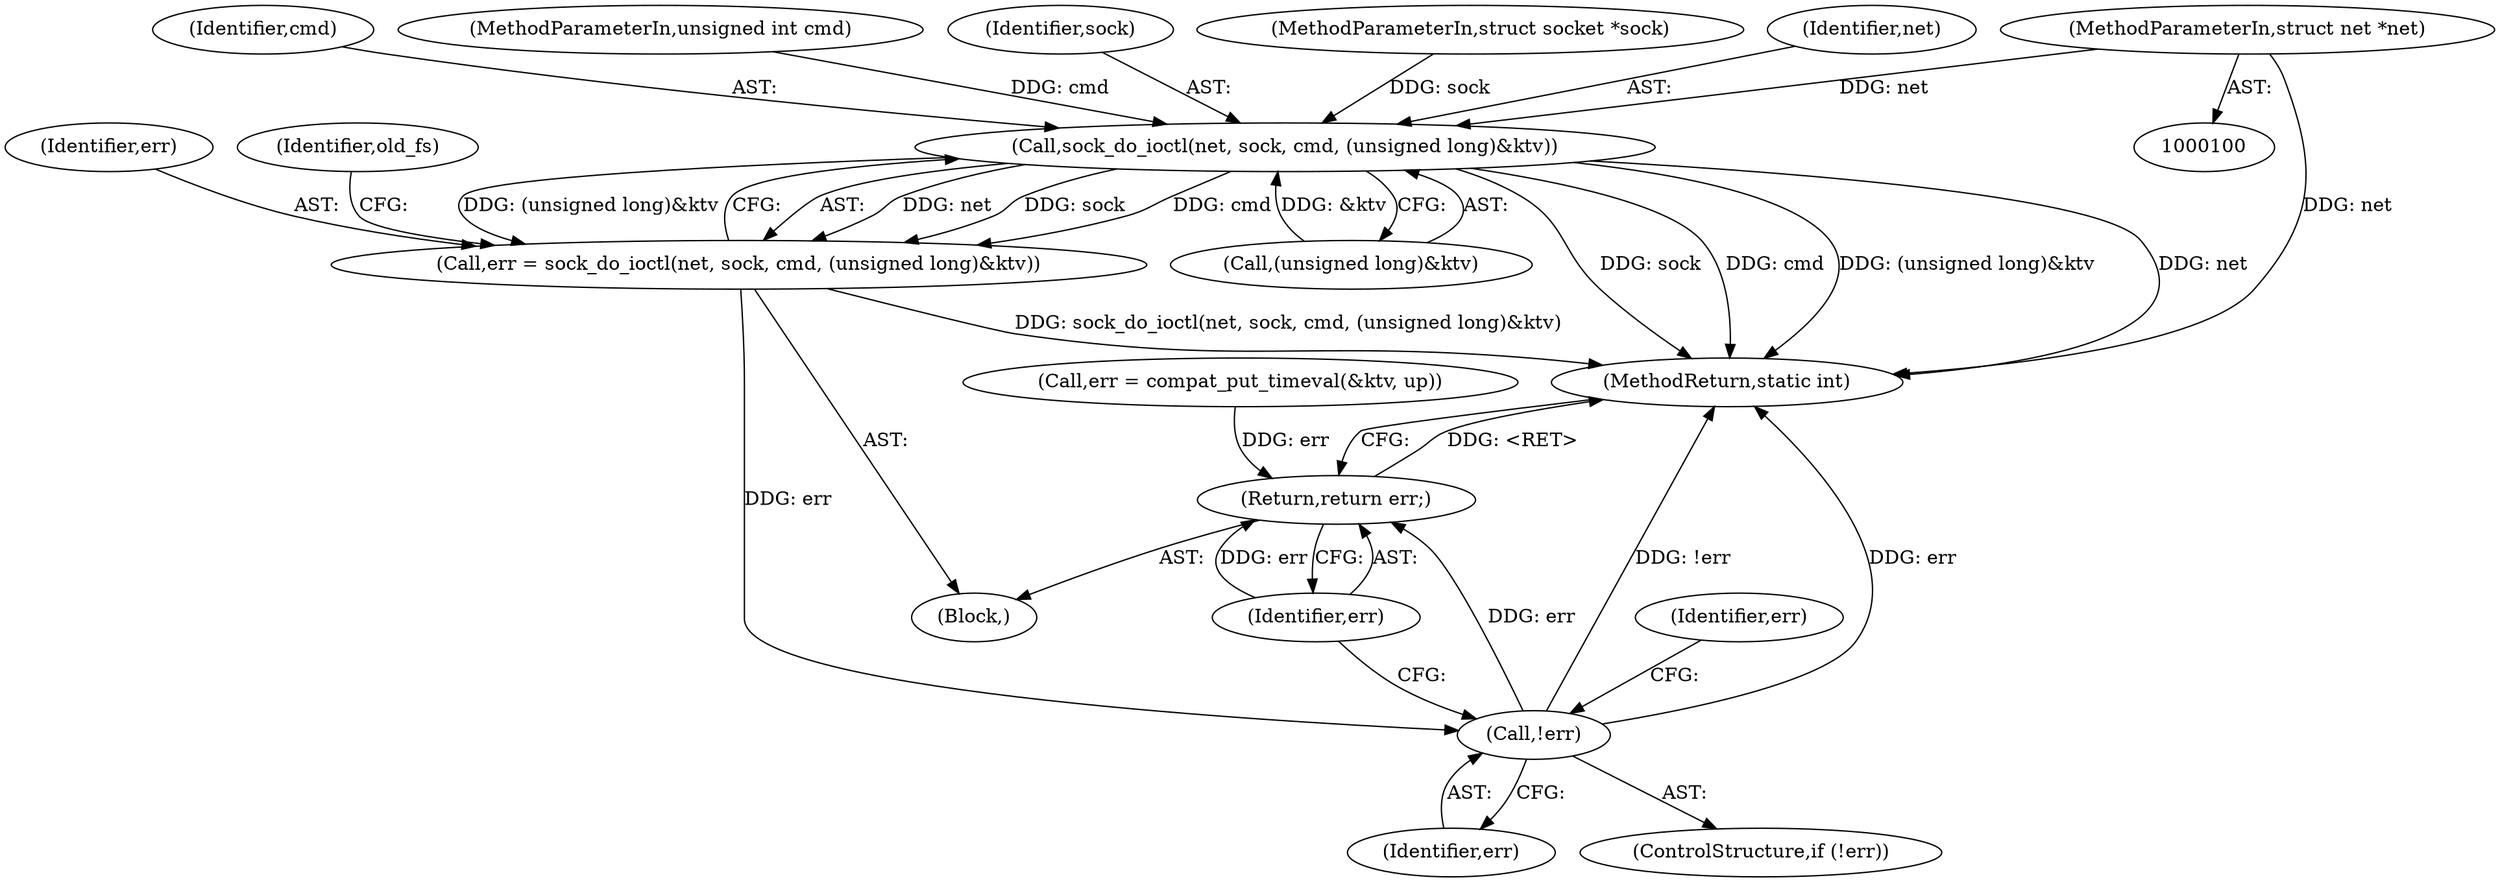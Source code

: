 digraph "0_linux_ed6fe9d614fc1bca95eb8c0ccd0e92db00ef9d5d@pointer" {
"1000101" [label="(MethodParameterIn,struct net *net)"];
"1000116" [label="(Call,sock_do_ioctl(net, sock, cmd, (unsigned long)&ktv))"];
"1000114" [label="(Call,err = sock_do_ioctl(net, sock, cmd, (unsigned long)&ktv))"];
"1000127" [label="(Call,!err)"];
"1000135" [label="(Return,return err;)"];
"1000101" [label="(MethodParameterIn,struct net *net)"];
"1000117" [label="(Identifier,net)"];
"1000119" [label="(Identifier,cmd)"];
"1000105" [label="(Block,)"];
"1000103" [label="(MethodParameterIn,unsigned int cmd)"];
"1000115" [label="(Identifier,err)"];
"1000118" [label="(Identifier,sock)"];
"1000136" [label="(Identifier,err)"];
"1000135" [label="(Return,return err;)"];
"1000129" [label="(Call,err = compat_put_timeval(&ktv, up))"];
"1000128" [label="(Identifier,err)"];
"1000126" [label="(ControlStructure,if (!err))"];
"1000102" [label="(MethodParameterIn,struct socket *sock)"];
"1000125" [label="(Identifier,old_fs)"];
"1000116" [label="(Call,sock_do_ioctl(net, sock, cmd, (unsigned long)&ktv))"];
"1000120" [label="(Call,(unsigned long)&ktv)"];
"1000137" [label="(MethodReturn,static int)"];
"1000127" [label="(Call,!err)"];
"1000114" [label="(Call,err = sock_do_ioctl(net, sock, cmd, (unsigned long)&ktv))"];
"1000130" [label="(Identifier,err)"];
"1000101" -> "1000100"  [label="AST: "];
"1000101" -> "1000137"  [label="DDG: net"];
"1000101" -> "1000116"  [label="DDG: net"];
"1000116" -> "1000114"  [label="AST: "];
"1000116" -> "1000120"  [label="CFG: "];
"1000117" -> "1000116"  [label="AST: "];
"1000118" -> "1000116"  [label="AST: "];
"1000119" -> "1000116"  [label="AST: "];
"1000120" -> "1000116"  [label="AST: "];
"1000114" -> "1000116"  [label="CFG: "];
"1000116" -> "1000137"  [label="DDG: net"];
"1000116" -> "1000137"  [label="DDG: sock"];
"1000116" -> "1000137"  [label="DDG: cmd"];
"1000116" -> "1000137"  [label="DDG: (unsigned long)&ktv"];
"1000116" -> "1000114"  [label="DDG: net"];
"1000116" -> "1000114"  [label="DDG: sock"];
"1000116" -> "1000114"  [label="DDG: cmd"];
"1000116" -> "1000114"  [label="DDG: (unsigned long)&ktv"];
"1000102" -> "1000116"  [label="DDG: sock"];
"1000103" -> "1000116"  [label="DDG: cmd"];
"1000120" -> "1000116"  [label="DDG: &ktv"];
"1000114" -> "1000105"  [label="AST: "];
"1000115" -> "1000114"  [label="AST: "];
"1000125" -> "1000114"  [label="CFG: "];
"1000114" -> "1000137"  [label="DDG: sock_do_ioctl(net, sock, cmd, (unsigned long)&ktv)"];
"1000114" -> "1000127"  [label="DDG: err"];
"1000127" -> "1000126"  [label="AST: "];
"1000127" -> "1000128"  [label="CFG: "];
"1000128" -> "1000127"  [label="AST: "];
"1000130" -> "1000127"  [label="CFG: "];
"1000136" -> "1000127"  [label="CFG: "];
"1000127" -> "1000137"  [label="DDG: !err"];
"1000127" -> "1000137"  [label="DDG: err"];
"1000127" -> "1000135"  [label="DDG: err"];
"1000135" -> "1000105"  [label="AST: "];
"1000135" -> "1000136"  [label="CFG: "];
"1000136" -> "1000135"  [label="AST: "];
"1000137" -> "1000135"  [label="CFG: "];
"1000135" -> "1000137"  [label="DDG: <RET>"];
"1000136" -> "1000135"  [label="DDG: err"];
"1000129" -> "1000135"  [label="DDG: err"];
}
